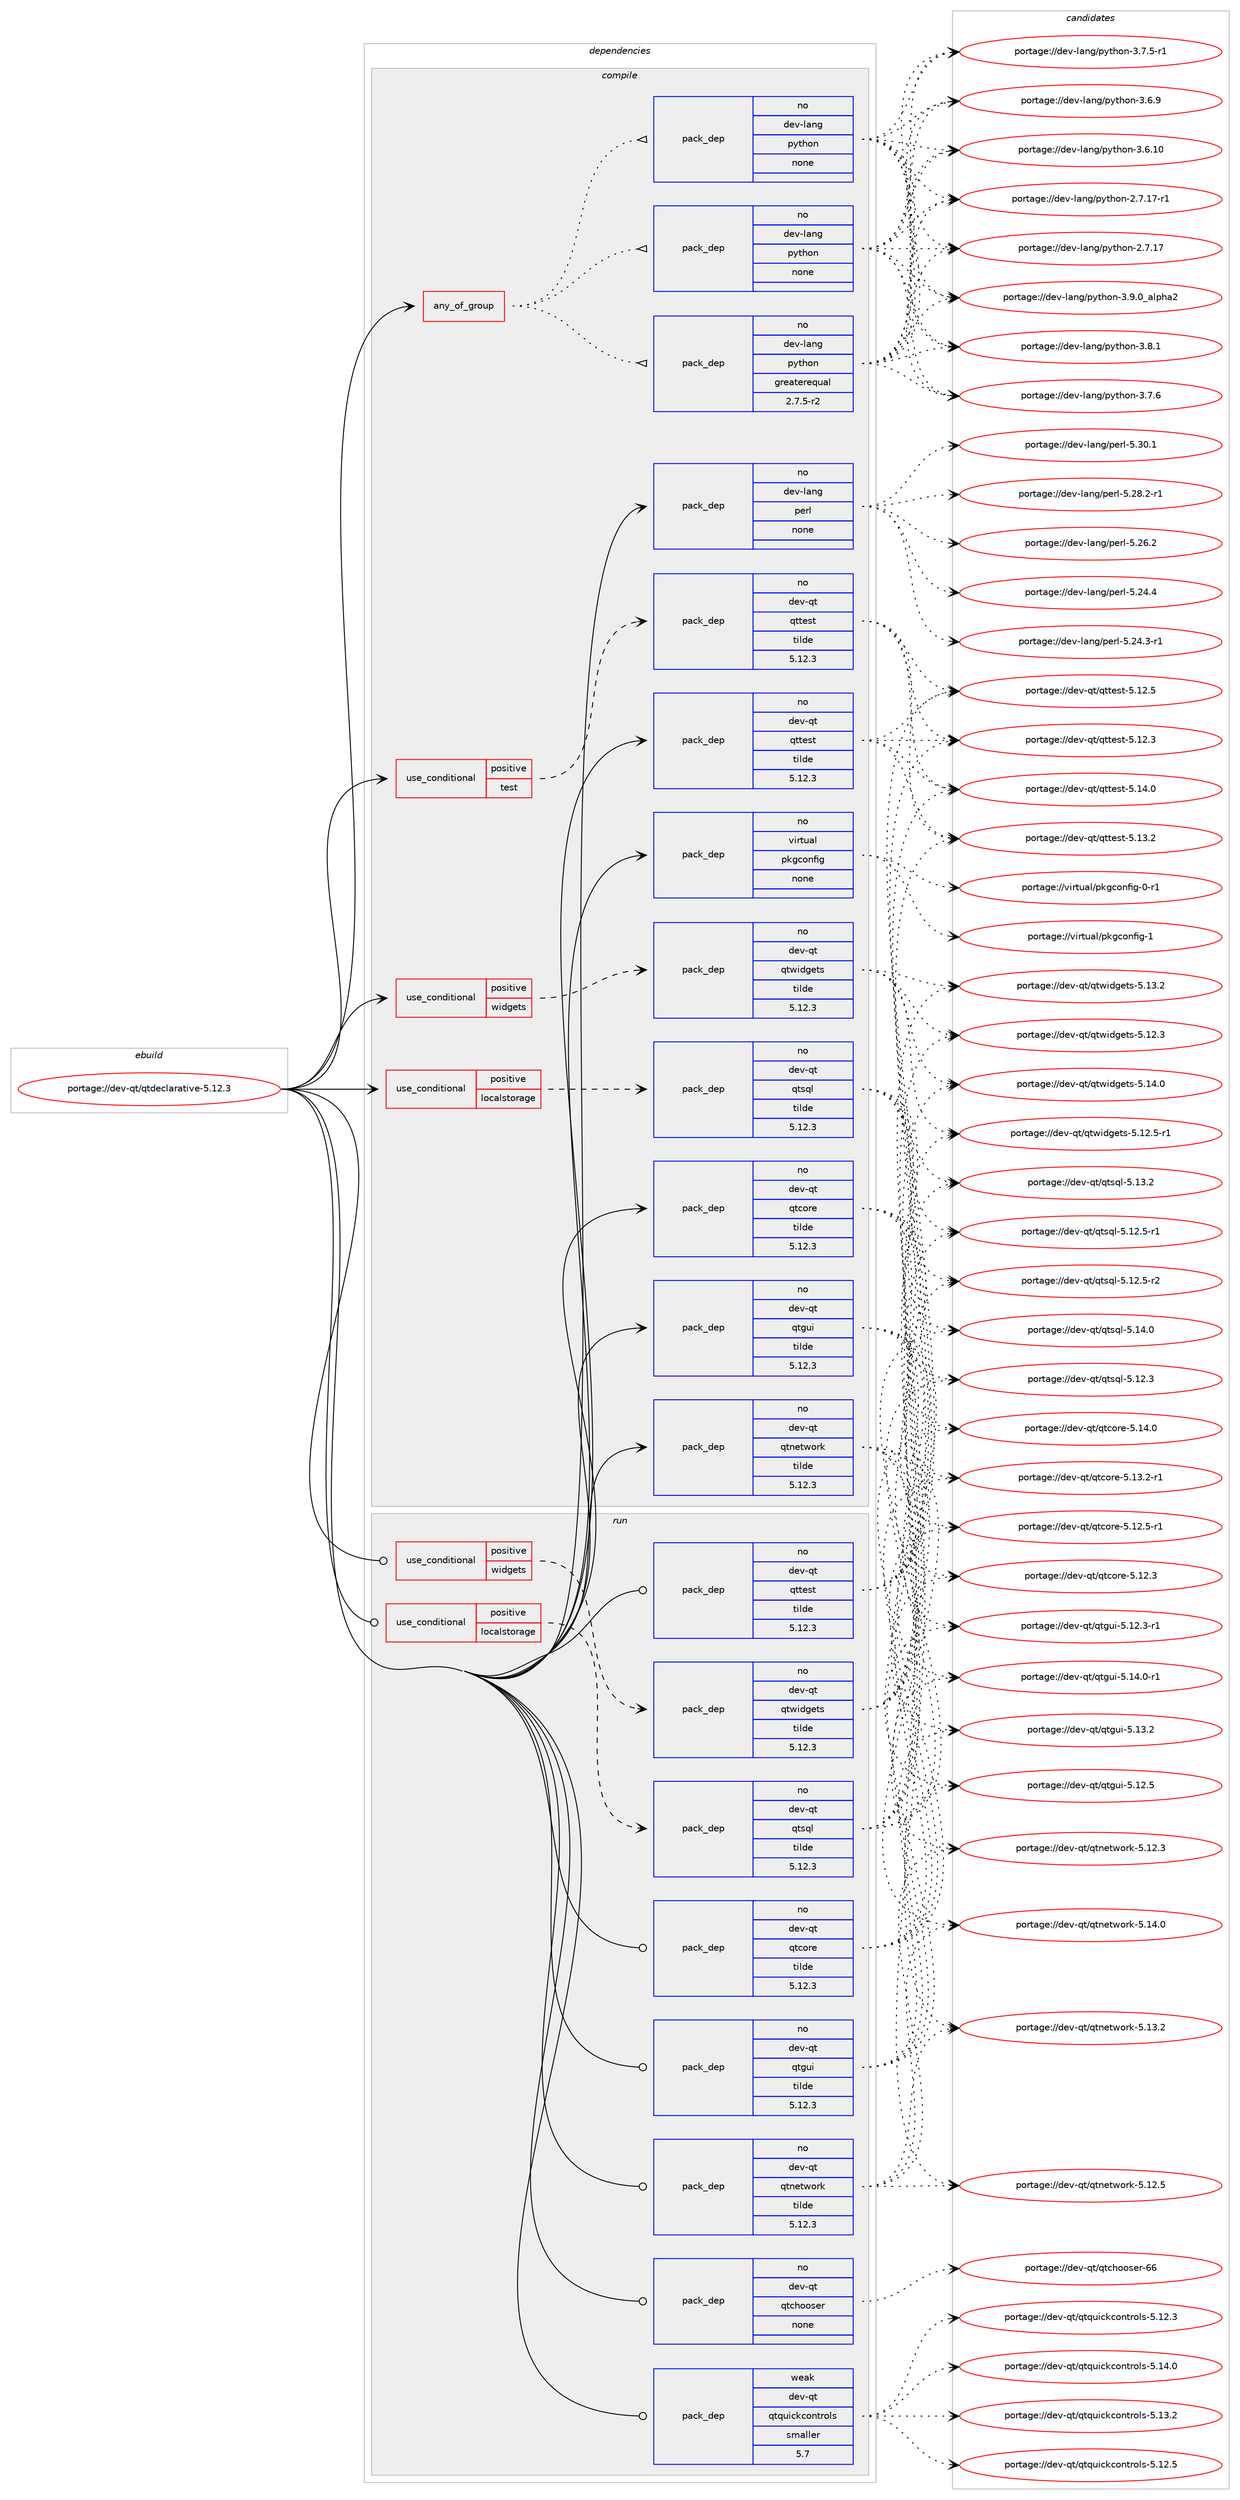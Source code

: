 digraph prolog {

# *************
# Graph options
# *************

newrank=true;
concentrate=true;
compound=true;
graph [rankdir=LR,fontname=Helvetica,fontsize=10,ranksep=1.5];#, ranksep=2.5, nodesep=0.2];
edge  [arrowhead=vee];
node  [fontname=Helvetica,fontsize=10];

# **********
# The ebuild
# **********

subgraph cluster_leftcol {
color=gray;
label=<<i>ebuild</i>>;
id [label="portage://dev-qt/qtdeclarative-5.12.3", color=red, width=4, href="../dev-qt/qtdeclarative-5.12.3.svg"];
}

# ****************
# The dependencies
# ****************

subgraph cluster_midcol {
color=gray;
label=<<i>dependencies</i>>;
subgraph cluster_compile {
fillcolor="#eeeeee";
style=filled;
label=<<i>compile</i>>;
subgraph any4675 {
dependency415017 [label=<<TABLE BORDER="0" CELLBORDER="1" CELLSPACING="0" CELLPADDING="4"><TR><TD CELLPADDING="10">any_of_group</TD></TR></TABLE>>, shape=none, color=red];subgraph pack307338 {
dependency415018 [label=<<TABLE BORDER="0" CELLBORDER="1" CELLSPACING="0" CELLPADDING="4" WIDTH="220"><TR><TD ROWSPAN="6" CELLPADDING="30">pack_dep</TD></TR><TR><TD WIDTH="110">no</TD></TR><TR><TD>dev-lang</TD></TR><TR><TD>python</TD></TR><TR><TD>none</TD></TR><TR><TD></TD></TR></TABLE>>, shape=none, color=blue];
}
dependency415017:e -> dependency415018:w [weight=20,style="dotted",arrowhead="oinv"];
subgraph pack307339 {
dependency415019 [label=<<TABLE BORDER="0" CELLBORDER="1" CELLSPACING="0" CELLPADDING="4" WIDTH="220"><TR><TD ROWSPAN="6" CELLPADDING="30">pack_dep</TD></TR><TR><TD WIDTH="110">no</TD></TR><TR><TD>dev-lang</TD></TR><TR><TD>python</TD></TR><TR><TD>none</TD></TR><TR><TD></TD></TR></TABLE>>, shape=none, color=blue];
}
dependency415017:e -> dependency415019:w [weight=20,style="dotted",arrowhead="oinv"];
subgraph pack307340 {
dependency415020 [label=<<TABLE BORDER="0" CELLBORDER="1" CELLSPACING="0" CELLPADDING="4" WIDTH="220"><TR><TD ROWSPAN="6" CELLPADDING="30">pack_dep</TD></TR><TR><TD WIDTH="110">no</TD></TR><TR><TD>dev-lang</TD></TR><TR><TD>python</TD></TR><TR><TD>greaterequal</TD></TR><TR><TD>2.7.5-r2</TD></TR></TABLE>>, shape=none, color=blue];
}
dependency415017:e -> dependency415020:w [weight=20,style="dotted",arrowhead="oinv"];
}
id:e -> dependency415017:w [weight=20,style="solid",arrowhead="vee"];
subgraph cond102800 {
dependency415021 [label=<<TABLE BORDER="0" CELLBORDER="1" CELLSPACING="0" CELLPADDING="4"><TR><TD ROWSPAN="3" CELLPADDING="10">use_conditional</TD></TR><TR><TD>positive</TD></TR><TR><TD>localstorage</TD></TR></TABLE>>, shape=none, color=red];
subgraph pack307341 {
dependency415022 [label=<<TABLE BORDER="0" CELLBORDER="1" CELLSPACING="0" CELLPADDING="4" WIDTH="220"><TR><TD ROWSPAN="6" CELLPADDING="30">pack_dep</TD></TR><TR><TD WIDTH="110">no</TD></TR><TR><TD>dev-qt</TD></TR><TR><TD>qtsql</TD></TR><TR><TD>tilde</TD></TR><TR><TD>5.12.3</TD></TR></TABLE>>, shape=none, color=blue];
}
dependency415021:e -> dependency415022:w [weight=20,style="dashed",arrowhead="vee"];
}
id:e -> dependency415021:w [weight=20,style="solid",arrowhead="vee"];
subgraph cond102801 {
dependency415023 [label=<<TABLE BORDER="0" CELLBORDER="1" CELLSPACING="0" CELLPADDING="4"><TR><TD ROWSPAN="3" CELLPADDING="10">use_conditional</TD></TR><TR><TD>positive</TD></TR><TR><TD>test</TD></TR></TABLE>>, shape=none, color=red];
subgraph pack307342 {
dependency415024 [label=<<TABLE BORDER="0" CELLBORDER="1" CELLSPACING="0" CELLPADDING="4" WIDTH="220"><TR><TD ROWSPAN="6" CELLPADDING="30">pack_dep</TD></TR><TR><TD WIDTH="110">no</TD></TR><TR><TD>dev-qt</TD></TR><TR><TD>qttest</TD></TR><TR><TD>tilde</TD></TR><TR><TD>5.12.3</TD></TR></TABLE>>, shape=none, color=blue];
}
dependency415023:e -> dependency415024:w [weight=20,style="dashed",arrowhead="vee"];
}
id:e -> dependency415023:w [weight=20,style="solid",arrowhead="vee"];
subgraph cond102802 {
dependency415025 [label=<<TABLE BORDER="0" CELLBORDER="1" CELLSPACING="0" CELLPADDING="4"><TR><TD ROWSPAN="3" CELLPADDING="10">use_conditional</TD></TR><TR><TD>positive</TD></TR><TR><TD>widgets</TD></TR></TABLE>>, shape=none, color=red];
subgraph pack307343 {
dependency415026 [label=<<TABLE BORDER="0" CELLBORDER="1" CELLSPACING="0" CELLPADDING="4" WIDTH="220"><TR><TD ROWSPAN="6" CELLPADDING="30">pack_dep</TD></TR><TR><TD WIDTH="110">no</TD></TR><TR><TD>dev-qt</TD></TR><TR><TD>qtwidgets</TD></TR><TR><TD>tilde</TD></TR><TR><TD>5.12.3</TD></TR></TABLE>>, shape=none, color=blue];
}
dependency415025:e -> dependency415026:w [weight=20,style="dashed",arrowhead="vee"];
}
id:e -> dependency415025:w [weight=20,style="solid",arrowhead="vee"];
subgraph pack307344 {
dependency415027 [label=<<TABLE BORDER="0" CELLBORDER="1" CELLSPACING="0" CELLPADDING="4" WIDTH="220"><TR><TD ROWSPAN="6" CELLPADDING="30">pack_dep</TD></TR><TR><TD WIDTH="110">no</TD></TR><TR><TD>dev-lang</TD></TR><TR><TD>perl</TD></TR><TR><TD>none</TD></TR><TR><TD></TD></TR></TABLE>>, shape=none, color=blue];
}
id:e -> dependency415027:w [weight=20,style="solid",arrowhead="vee"];
subgraph pack307345 {
dependency415028 [label=<<TABLE BORDER="0" CELLBORDER="1" CELLSPACING="0" CELLPADDING="4" WIDTH="220"><TR><TD ROWSPAN="6" CELLPADDING="30">pack_dep</TD></TR><TR><TD WIDTH="110">no</TD></TR><TR><TD>dev-qt</TD></TR><TR><TD>qtcore</TD></TR><TR><TD>tilde</TD></TR><TR><TD>5.12.3</TD></TR></TABLE>>, shape=none, color=blue];
}
id:e -> dependency415028:w [weight=20,style="solid",arrowhead="vee"];
subgraph pack307346 {
dependency415029 [label=<<TABLE BORDER="0" CELLBORDER="1" CELLSPACING="0" CELLPADDING="4" WIDTH="220"><TR><TD ROWSPAN="6" CELLPADDING="30">pack_dep</TD></TR><TR><TD WIDTH="110">no</TD></TR><TR><TD>dev-qt</TD></TR><TR><TD>qtgui</TD></TR><TR><TD>tilde</TD></TR><TR><TD>5.12.3</TD></TR></TABLE>>, shape=none, color=blue];
}
id:e -> dependency415029:w [weight=20,style="solid",arrowhead="vee"];
subgraph pack307347 {
dependency415030 [label=<<TABLE BORDER="0" CELLBORDER="1" CELLSPACING="0" CELLPADDING="4" WIDTH="220"><TR><TD ROWSPAN="6" CELLPADDING="30">pack_dep</TD></TR><TR><TD WIDTH="110">no</TD></TR><TR><TD>dev-qt</TD></TR><TR><TD>qtnetwork</TD></TR><TR><TD>tilde</TD></TR><TR><TD>5.12.3</TD></TR></TABLE>>, shape=none, color=blue];
}
id:e -> dependency415030:w [weight=20,style="solid",arrowhead="vee"];
subgraph pack307348 {
dependency415031 [label=<<TABLE BORDER="0" CELLBORDER="1" CELLSPACING="0" CELLPADDING="4" WIDTH="220"><TR><TD ROWSPAN="6" CELLPADDING="30">pack_dep</TD></TR><TR><TD WIDTH="110">no</TD></TR><TR><TD>dev-qt</TD></TR><TR><TD>qttest</TD></TR><TR><TD>tilde</TD></TR><TR><TD>5.12.3</TD></TR></TABLE>>, shape=none, color=blue];
}
id:e -> dependency415031:w [weight=20,style="solid",arrowhead="vee"];
subgraph pack307349 {
dependency415032 [label=<<TABLE BORDER="0" CELLBORDER="1" CELLSPACING="0" CELLPADDING="4" WIDTH="220"><TR><TD ROWSPAN="6" CELLPADDING="30">pack_dep</TD></TR><TR><TD WIDTH="110">no</TD></TR><TR><TD>virtual</TD></TR><TR><TD>pkgconfig</TD></TR><TR><TD>none</TD></TR><TR><TD></TD></TR></TABLE>>, shape=none, color=blue];
}
id:e -> dependency415032:w [weight=20,style="solid",arrowhead="vee"];
}
subgraph cluster_compileandrun {
fillcolor="#eeeeee";
style=filled;
label=<<i>compile and run</i>>;
}
subgraph cluster_run {
fillcolor="#eeeeee";
style=filled;
label=<<i>run</i>>;
subgraph cond102803 {
dependency415033 [label=<<TABLE BORDER="0" CELLBORDER="1" CELLSPACING="0" CELLPADDING="4"><TR><TD ROWSPAN="3" CELLPADDING="10">use_conditional</TD></TR><TR><TD>positive</TD></TR><TR><TD>localstorage</TD></TR></TABLE>>, shape=none, color=red];
subgraph pack307350 {
dependency415034 [label=<<TABLE BORDER="0" CELLBORDER="1" CELLSPACING="0" CELLPADDING="4" WIDTH="220"><TR><TD ROWSPAN="6" CELLPADDING="30">pack_dep</TD></TR><TR><TD WIDTH="110">no</TD></TR><TR><TD>dev-qt</TD></TR><TR><TD>qtsql</TD></TR><TR><TD>tilde</TD></TR><TR><TD>5.12.3</TD></TR></TABLE>>, shape=none, color=blue];
}
dependency415033:e -> dependency415034:w [weight=20,style="dashed",arrowhead="vee"];
}
id:e -> dependency415033:w [weight=20,style="solid",arrowhead="odot"];
subgraph cond102804 {
dependency415035 [label=<<TABLE BORDER="0" CELLBORDER="1" CELLSPACING="0" CELLPADDING="4"><TR><TD ROWSPAN="3" CELLPADDING="10">use_conditional</TD></TR><TR><TD>positive</TD></TR><TR><TD>widgets</TD></TR></TABLE>>, shape=none, color=red];
subgraph pack307351 {
dependency415036 [label=<<TABLE BORDER="0" CELLBORDER="1" CELLSPACING="0" CELLPADDING="4" WIDTH="220"><TR><TD ROWSPAN="6" CELLPADDING="30">pack_dep</TD></TR><TR><TD WIDTH="110">no</TD></TR><TR><TD>dev-qt</TD></TR><TR><TD>qtwidgets</TD></TR><TR><TD>tilde</TD></TR><TR><TD>5.12.3</TD></TR></TABLE>>, shape=none, color=blue];
}
dependency415035:e -> dependency415036:w [weight=20,style="dashed",arrowhead="vee"];
}
id:e -> dependency415035:w [weight=20,style="solid",arrowhead="odot"];
subgraph pack307352 {
dependency415037 [label=<<TABLE BORDER="0" CELLBORDER="1" CELLSPACING="0" CELLPADDING="4" WIDTH="220"><TR><TD ROWSPAN="6" CELLPADDING="30">pack_dep</TD></TR><TR><TD WIDTH="110">no</TD></TR><TR><TD>dev-qt</TD></TR><TR><TD>qtchooser</TD></TR><TR><TD>none</TD></TR><TR><TD></TD></TR></TABLE>>, shape=none, color=blue];
}
id:e -> dependency415037:w [weight=20,style="solid",arrowhead="odot"];
subgraph pack307353 {
dependency415038 [label=<<TABLE BORDER="0" CELLBORDER="1" CELLSPACING="0" CELLPADDING="4" WIDTH="220"><TR><TD ROWSPAN="6" CELLPADDING="30">pack_dep</TD></TR><TR><TD WIDTH="110">no</TD></TR><TR><TD>dev-qt</TD></TR><TR><TD>qtcore</TD></TR><TR><TD>tilde</TD></TR><TR><TD>5.12.3</TD></TR></TABLE>>, shape=none, color=blue];
}
id:e -> dependency415038:w [weight=20,style="solid",arrowhead="odot"];
subgraph pack307354 {
dependency415039 [label=<<TABLE BORDER="0" CELLBORDER="1" CELLSPACING="0" CELLPADDING="4" WIDTH="220"><TR><TD ROWSPAN="6" CELLPADDING="30">pack_dep</TD></TR><TR><TD WIDTH="110">no</TD></TR><TR><TD>dev-qt</TD></TR><TR><TD>qtgui</TD></TR><TR><TD>tilde</TD></TR><TR><TD>5.12.3</TD></TR></TABLE>>, shape=none, color=blue];
}
id:e -> dependency415039:w [weight=20,style="solid",arrowhead="odot"];
subgraph pack307355 {
dependency415040 [label=<<TABLE BORDER="0" CELLBORDER="1" CELLSPACING="0" CELLPADDING="4" WIDTH="220"><TR><TD ROWSPAN="6" CELLPADDING="30">pack_dep</TD></TR><TR><TD WIDTH="110">no</TD></TR><TR><TD>dev-qt</TD></TR><TR><TD>qtnetwork</TD></TR><TR><TD>tilde</TD></TR><TR><TD>5.12.3</TD></TR></TABLE>>, shape=none, color=blue];
}
id:e -> dependency415040:w [weight=20,style="solid",arrowhead="odot"];
subgraph pack307356 {
dependency415041 [label=<<TABLE BORDER="0" CELLBORDER="1" CELLSPACING="0" CELLPADDING="4" WIDTH="220"><TR><TD ROWSPAN="6" CELLPADDING="30">pack_dep</TD></TR><TR><TD WIDTH="110">no</TD></TR><TR><TD>dev-qt</TD></TR><TR><TD>qttest</TD></TR><TR><TD>tilde</TD></TR><TR><TD>5.12.3</TD></TR></TABLE>>, shape=none, color=blue];
}
id:e -> dependency415041:w [weight=20,style="solid",arrowhead="odot"];
subgraph pack307357 {
dependency415042 [label=<<TABLE BORDER="0" CELLBORDER="1" CELLSPACING="0" CELLPADDING="4" WIDTH="220"><TR><TD ROWSPAN="6" CELLPADDING="30">pack_dep</TD></TR><TR><TD WIDTH="110">weak</TD></TR><TR><TD>dev-qt</TD></TR><TR><TD>qtquickcontrols</TD></TR><TR><TD>smaller</TD></TR><TR><TD>5.7</TD></TR></TABLE>>, shape=none, color=blue];
}
id:e -> dependency415042:w [weight=20,style="solid",arrowhead="odot"];
}
}

# **************
# The candidates
# **************

subgraph cluster_choices {
rank=same;
color=gray;
label=<<i>candidates</i>>;

subgraph choice307338 {
color=black;
nodesep=1;
choice10010111845108971101034711212111610411111045514657464895971081121049750 [label="portage://dev-lang/python-3.9.0_alpha2", color=red, width=4,href="../dev-lang/python-3.9.0_alpha2.svg"];
choice100101118451089711010347112121116104111110455146564649 [label="portage://dev-lang/python-3.8.1", color=red, width=4,href="../dev-lang/python-3.8.1.svg"];
choice100101118451089711010347112121116104111110455146554654 [label="portage://dev-lang/python-3.7.6", color=red, width=4,href="../dev-lang/python-3.7.6.svg"];
choice1001011184510897110103471121211161041111104551465546534511449 [label="portage://dev-lang/python-3.7.5-r1", color=red, width=4,href="../dev-lang/python-3.7.5-r1.svg"];
choice100101118451089711010347112121116104111110455146544657 [label="portage://dev-lang/python-3.6.9", color=red, width=4,href="../dev-lang/python-3.6.9.svg"];
choice10010111845108971101034711212111610411111045514654464948 [label="portage://dev-lang/python-3.6.10", color=red, width=4,href="../dev-lang/python-3.6.10.svg"];
choice100101118451089711010347112121116104111110455046554649554511449 [label="portage://dev-lang/python-2.7.17-r1", color=red, width=4,href="../dev-lang/python-2.7.17-r1.svg"];
choice10010111845108971101034711212111610411111045504655464955 [label="portage://dev-lang/python-2.7.17", color=red, width=4,href="../dev-lang/python-2.7.17.svg"];
dependency415018:e -> choice10010111845108971101034711212111610411111045514657464895971081121049750:w [style=dotted,weight="100"];
dependency415018:e -> choice100101118451089711010347112121116104111110455146564649:w [style=dotted,weight="100"];
dependency415018:e -> choice100101118451089711010347112121116104111110455146554654:w [style=dotted,weight="100"];
dependency415018:e -> choice1001011184510897110103471121211161041111104551465546534511449:w [style=dotted,weight="100"];
dependency415018:e -> choice100101118451089711010347112121116104111110455146544657:w [style=dotted,weight="100"];
dependency415018:e -> choice10010111845108971101034711212111610411111045514654464948:w [style=dotted,weight="100"];
dependency415018:e -> choice100101118451089711010347112121116104111110455046554649554511449:w [style=dotted,weight="100"];
dependency415018:e -> choice10010111845108971101034711212111610411111045504655464955:w [style=dotted,weight="100"];
}
subgraph choice307339 {
color=black;
nodesep=1;
choice10010111845108971101034711212111610411111045514657464895971081121049750 [label="portage://dev-lang/python-3.9.0_alpha2", color=red, width=4,href="../dev-lang/python-3.9.0_alpha2.svg"];
choice100101118451089711010347112121116104111110455146564649 [label="portage://dev-lang/python-3.8.1", color=red, width=4,href="../dev-lang/python-3.8.1.svg"];
choice100101118451089711010347112121116104111110455146554654 [label="portage://dev-lang/python-3.7.6", color=red, width=4,href="../dev-lang/python-3.7.6.svg"];
choice1001011184510897110103471121211161041111104551465546534511449 [label="portage://dev-lang/python-3.7.5-r1", color=red, width=4,href="../dev-lang/python-3.7.5-r1.svg"];
choice100101118451089711010347112121116104111110455146544657 [label="portage://dev-lang/python-3.6.9", color=red, width=4,href="../dev-lang/python-3.6.9.svg"];
choice10010111845108971101034711212111610411111045514654464948 [label="portage://dev-lang/python-3.6.10", color=red, width=4,href="../dev-lang/python-3.6.10.svg"];
choice100101118451089711010347112121116104111110455046554649554511449 [label="portage://dev-lang/python-2.7.17-r1", color=red, width=4,href="../dev-lang/python-2.7.17-r1.svg"];
choice10010111845108971101034711212111610411111045504655464955 [label="portage://dev-lang/python-2.7.17", color=red, width=4,href="../dev-lang/python-2.7.17.svg"];
dependency415019:e -> choice10010111845108971101034711212111610411111045514657464895971081121049750:w [style=dotted,weight="100"];
dependency415019:e -> choice100101118451089711010347112121116104111110455146564649:w [style=dotted,weight="100"];
dependency415019:e -> choice100101118451089711010347112121116104111110455146554654:w [style=dotted,weight="100"];
dependency415019:e -> choice1001011184510897110103471121211161041111104551465546534511449:w [style=dotted,weight="100"];
dependency415019:e -> choice100101118451089711010347112121116104111110455146544657:w [style=dotted,weight="100"];
dependency415019:e -> choice10010111845108971101034711212111610411111045514654464948:w [style=dotted,weight="100"];
dependency415019:e -> choice100101118451089711010347112121116104111110455046554649554511449:w [style=dotted,weight="100"];
dependency415019:e -> choice10010111845108971101034711212111610411111045504655464955:w [style=dotted,weight="100"];
}
subgraph choice307340 {
color=black;
nodesep=1;
choice10010111845108971101034711212111610411111045514657464895971081121049750 [label="portage://dev-lang/python-3.9.0_alpha2", color=red, width=4,href="../dev-lang/python-3.9.0_alpha2.svg"];
choice100101118451089711010347112121116104111110455146564649 [label="portage://dev-lang/python-3.8.1", color=red, width=4,href="../dev-lang/python-3.8.1.svg"];
choice100101118451089711010347112121116104111110455146554654 [label="portage://dev-lang/python-3.7.6", color=red, width=4,href="../dev-lang/python-3.7.6.svg"];
choice1001011184510897110103471121211161041111104551465546534511449 [label="portage://dev-lang/python-3.7.5-r1", color=red, width=4,href="../dev-lang/python-3.7.5-r1.svg"];
choice100101118451089711010347112121116104111110455146544657 [label="portage://dev-lang/python-3.6.9", color=red, width=4,href="../dev-lang/python-3.6.9.svg"];
choice10010111845108971101034711212111610411111045514654464948 [label="portage://dev-lang/python-3.6.10", color=red, width=4,href="../dev-lang/python-3.6.10.svg"];
choice100101118451089711010347112121116104111110455046554649554511449 [label="portage://dev-lang/python-2.7.17-r1", color=red, width=4,href="../dev-lang/python-2.7.17-r1.svg"];
choice10010111845108971101034711212111610411111045504655464955 [label="portage://dev-lang/python-2.7.17", color=red, width=4,href="../dev-lang/python-2.7.17.svg"];
dependency415020:e -> choice10010111845108971101034711212111610411111045514657464895971081121049750:w [style=dotted,weight="100"];
dependency415020:e -> choice100101118451089711010347112121116104111110455146564649:w [style=dotted,weight="100"];
dependency415020:e -> choice100101118451089711010347112121116104111110455146554654:w [style=dotted,weight="100"];
dependency415020:e -> choice1001011184510897110103471121211161041111104551465546534511449:w [style=dotted,weight="100"];
dependency415020:e -> choice100101118451089711010347112121116104111110455146544657:w [style=dotted,weight="100"];
dependency415020:e -> choice10010111845108971101034711212111610411111045514654464948:w [style=dotted,weight="100"];
dependency415020:e -> choice100101118451089711010347112121116104111110455046554649554511449:w [style=dotted,weight="100"];
dependency415020:e -> choice10010111845108971101034711212111610411111045504655464955:w [style=dotted,weight="100"];
}
subgraph choice307341 {
color=black;
nodesep=1;
choice100101118451131164711311611511310845534649524648 [label="portage://dev-qt/qtsql-5.14.0", color=red, width=4,href="../dev-qt/qtsql-5.14.0.svg"];
choice100101118451131164711311611511310845534649514650 [label="portage://dev-qt/qtsql-5.13.2", color=red, width=4,href="../dev-qt/qtsql-5.13.2.svg"];
choice1001011184511311647113116115113108455346495046534511450 [label="portage://dev-qt/qtsql-5.12.5-r2", color=red, width=4,href="../dev-qt/qtsql-5.12.5-r2.svg"];
choice1001011184511311647113116115113108455346495046534511449 [label="portage://dev-qt/qtsql-5.12.5-r1", color=red, width=4,href="../dev-qt/qtsql-5.12.5-r1.svg"];
choice100101118451131164711311611511310845534649504651 [label="portage://dev-qt/qtsql-5.12.3", color=red, width=4,href="../dev-qt/qtsql-5.12.3.svg"];
dependency415022:e -> choice100101118451131164711311611511310845534649524648:w [style=dotted,weight="100"];
dependency415022:e -> choice100101118451131164711311611511310845534649514650:w [style=dotted,weight="100"];
dependency415022:e -> choice1001011184511311647113116115113108455346495046534511450:w [style=dotted,weight="100"];
dependency415022:e -> choice1001011184511311647113116115113108455346495046534511449:w [style=dotted,weight="100"];
dependency415022:e -> choice100101118451131164711311611511310845534649504651:w [style=dotted,weight="100"];
}
subgraph choice307342 {
color=black;
nodesep=1;
choice100101118451131164711311611610111511645534649524648 [label="portage://dev-qt/qttest-5.14.0", color=red, width=4,href="../dev-qt/qttest-5.14.0.svg"];
choice100101118451131164711311611610111511645534649514650 [label="portage://dev-qt/qttest-5.13.2", color=red, width=4,href="../dev-qt/qttest-5.13.2.svg"];
choice100101118451131164711311611610111511645534649504653 [label="portage://dev-qt/qttest-5.12.5", color=red, width=4,href="../dev-qt/qttest-5.12.5.svg"];
choice100101118451131164711311611610111511645534649504651 [label="portage://dev-qt/qttest-5.12.3", color=red, width=4,href="../dev-qt/qttest-5.12.3.svg"];
dependency415024:e -> choice100101118451131164711311611610111511645534649524648:w [style=dotted,weight="100"];
dependency415024:e -> choice100101118451131164711311611610111511645534649514650:w [style=dotted,weight="100"];
dependency415024:e -> choice100101118451131164711311611610111511645534649504653:w [style=dotted,weight="100"];
dependency415024:e -> choice100101118451131164711311611610111511645534649504651:w [style=dotted,weight="100"];
}
subgraph choice307343 {
color=black;
nodesep=1;
choice100101118451131164711311611910510010310111611545534649524648 [label="portage://dev-qt/qtwidgets-5.14.0", color=red, width=4,href="../dev-qt/qtwidgets-5.14.0.svg"];
choice100101118451131164711311611910510010310111611545534649514650 [label="portage://dev-qt/qtwidgets-5.13.2", color=red, width=4,href="../dev-qt/qtwidgets-5.13.2.svg"];
choice1001011184511311647113116119105100103101116115455346495046534511449 [label="portage://dev-qt/qtwidgets-5.12.5-r1", color=red, width=4,href="../dev-qt/qtwidgets-5.12.5-r1.svg"];
choice100101118451131164711311611910510010310111611545534649504651 [label="portage://dev-qt/qtwidgets-5.12.3", color=red, width=4,href="../dev-qt/qtwidgets-5.12.3.svg"];
dependency415026:e -> choice100101118451131164711311611910510010310111611545534649524648:w [style=dotted,weight="100"];
dependency415026:e -> choice100101118451131164711311611910510010310111611545534649514650:w [style=dotted,weight="100"];
dependency415026:e -> choice1001011184511311647113116119105100103101116115455346495046534511449:w [style=dotted,weight="100"];
dependency415026:e -> choice100101118451131164711311611910510010310111611545534649504651:w [style=dotted,weight="100"];
}
subgraph choice307344 {
color=black;
nodesep=1;
choice10010111845108971101034711210111410845534651484649 [label="portage://dev-lang/perl-5.30.1", color=red, width=4,href="../dev-lang/perl-5.30.1.svg"];
choice100101118451089711010347112101114108455346505646504511449 [label="portage://dev-lang/perl-5.28.2-r1", color=red, width=4,href="../dev-lang/perl-5.28.2-r1.svg"];
choice10010111845108971101034711210111410845534650544650 [label="portage://dev-lang/perl-5.26.2", color=red, width=4,href="../dev-lang/perl-5.26.2.svg"];
choice10010111845108971101034711210111410845534650524652 [label="portage://dev-lang/perl-5.24.4", color=red, width=4,href="../dev-lang/perl-5.24.4.svg"];
choice100101118451089711010347112101114108455346505246514511449 [label="portage://dev-lang/perl-5.24.3-r1", color=red, width=4,href="../dev-lang/perl-5.24.3-r1.svg"];
dependency415027:e -> choice10010111845108971101034711210111410845534651484649:w [style=dotted,weight="100"];
dependency415027:e -> choice100101118451089711010347112101114108455346505646504511449:w [style=dotted,weight="100"];
dependency415027:e -> choice10010111845108971101034711210111410845534650544650:w [style=dotted,weight="100"];
dependency415027:e -> choice10010111845108971101034711210111410845534650524652:w [style=dotted,weight="100"];
dependency415027:e -> choice100101118451089711010347112101114108455346505246514511449:w [style=dotted,weight="100"];
}
subgraph choice307345 {
color=black;
nodesep=1;
choice10010111845113116471131169911111410145534649524648 [label="portage://dev-qt/qtcore-5.14.0", color=red, width=4,href="../dev-qt/qtcore-5.14.0.svg"];
choice100101118451131164711311699111114101455346495146504511449 [label="portage://dev-qt/qtcore-5.13.2-r1", color=red, width=4,href="../dev-qt/qtcore-5.13.2-r1.svg"];
choice100101118451131164711311699111114101455346495046534511449 [label="portage://dev-qt/qtcore-5.12.5-r1", color=red, width=4,href="../dev-qt/qtcore-5.12.5-r1.svg"];
choice10010111845113116471131169911111410145534649504651 [label="portage://dev-qt/qtcore-5.12.3", color=red, width=4,href="../dev-qt/qtcore-5.12.3.svg"];
dependency415028:e -> choice10010111845113116471131169911111410145534649524648:w [style=dotted,weight="100"];
dependency415028:e -> choice100101118451131164711311699111114101455346495146504511449:w [style=dotted,weight="100"];
dependency415028:e -> choice100101118451131164711311699111114101455346495046534511449:w [style=dotted,weight="100"];
dependency415028:e -> choice10010111845113116471131169911111410145534649504651:w [style=dotted,weight="100"];
}
subgraph choice307346 {
color=black;
nodesep=1;
choice1001011184511311647113116103117105455346495246484511449 [label="portage://dev-qt/qtgui-5.14.0-r1", color=red, width=4,href="../dev-qt/qtgui-5.14.0-r1.svg"];
choice100101118451131164711311610311710545534649514650 [label="portage://dev-qt/qtgui-5.13.2", color=red, width=4,href="../dev-qt/qtgui-5.13.2.svg"];
choice100101118451131164711311610311710545534649504653 [label="portage://dev-qt/qtgui-5.12.5", color=red, width=4,href="../dev-qt/qtgui-5.12.5.svg"];
choice1001011184511311647113116103117105455346495046514511449 [label="portage://dev-qt/qtgui-5.12.3-r1", color=red, width=4,href="../dev-qt/qtgui-5.12.3-r1.svg"];
dependency415029:e -> choice1001011184511311647113116103117105455346495246484511449:w [style=dotted,weight="100"];
dependency415029:e -> choice100101118451131164711311610311710545534649514650:w [style=dotted,weight="100"];
dependency415029:e -> choice100101118451131164711311610311710545534649504653:w [style=dotted,weight="100"];
dependency415029:e -> choice1001011184511311647113116103117105455346495046514511449:w [style=dotted,weight="100"];
}
subgraph choice307347 {
color=black;
nodesep=1;
choice100101118451131164711311611010111611911111410745534649524648 [label="portage://dev-qt/qtnetwork-5.14.0", color=red, width=4,href="../dev-qt/qtnetwork-5.14.0.svg"];
choice100101118451131164711311611010111611911111410745534649514650 [label="portage://dev-qt/qtnetwork-5.13.2", color=red, width=4,href="../dev-qt/qtnetwork-5.13.2.svg"];
choice100101118451131164711311611010111611911111410745534649504653 [label="portage://dev-qt/qtnetwork-5.12.5", color=red, width=4,href="../dev-qt/qtnetwork-5.12.5.svg"];
choice100101118451131164711311611010111611911111410745534649504651 [label="portage://dev-qt/qtnetwork-5.12.3", color=red, width=4,href="../dev-qt/qtnetwork-5.12.3.svg"];
dependency415030:e -> choice100101118451131164711311611010111611911111410745534649524648:w [style=dotted,weight="100"];
dependency415030:e -> choice100101118451131164711311611010111611911111410745534649514650:w [style=dotted,weight="100"];
dependency415030:e -> choice100101118451131164711311611010111611911111410745534649504653:w [style=dotted,weight="100"];
dependency415030:e -> choice100101118451131164711311611010111611911111410745534649504651:w [style=dotted,weight="100"];
}
subgraph choice307348 {
color=black;
nodesep=1;
choice100101118451131164711311611610111511645534649524648 [label="portage://dev-qt/qttest-5.14.0", color=red, width=4,href="../dev-qt/qttest-5.14.0.svg"];
choice100101118451131164711311611610111511645534649514650 [label="portage://dev-qt/qttest-5.13.2", color=red, width=4,href="../dev-qt/qttest-5.13.2.svg"];
choice100101118451131164711311611610111511645534649504653 [label="portage://dev-qt/qttest-5.12.5", color=red, width=4,href="../dev-qt/qttest-5.12.5.svg"];
choice100101118451131164711311611610111511645534649504651 [label="portage://dev-qt/qttest-5.12.3", color=red, width=4,href="../dev-qt/qttest-5.12.3.svg"];
dependency415031:e -> choice100101118451131164711311611610111511645534649524648:w [style=dotted,weight="100"];
dependency415031:e -> choice100101118451131164711311611610111511645534649514650:w [style=dotted,weight="100"];
dependency415031:e -> choice100101118451131164711311611610111511645534649504653:w [style=dotted,weight="100"];
dependency415031:e -> choice100101118451131164711311611610111511645534649504651:w [style=dotted,weight="100"];
}
subgraph choice307349 {
color=black;
nodesep=1;
choice1181051141161179710847112107103991111101021051034549 [label="portage://virtual/pkgconfig-1", color=red, width=4,href="../virtual/pkgconfig-1.svg"];
choice11810511411611797108471121071039911111010210510345484511449 [label="portage://virtual/pkgconfig-0-r1", color=red, width=4,href="../virtual/pkgconfig-0-r1.svg"];
dependency415032:e -> choice1181051141161179710847112107103991111101021051034549:w [style=dotted,weight="100"];
dependency415032:e -> choice11810511411611797108471121071039911111010210510345484511449:w [style=dotted,weight="100"];
}
subgraph choice307350 {
color=black;
nodesep=1;
choice100101118451131164711311611511310845534649524648 [label="portage://dev-qt/qtsql-5.14.0", color=red, width=4,href="../dev-qt/qtsql-5.14.0.svg"];
choice100101118451131164711311611511310845534649514650 [label="portage://dev-qt/qtsql-5.13.2", color=red, width=4,href="../dev-qt/qtsql-5.13.2.svg"];
choice1001011184511311647113116115113108455346495046534511450 [label="portage://dev-qt/qtsql-5.12.5-r2", color=red, width=4,href="../dev-qt/qtsql-5.12.5-r2.svg"];
choice1001011184511311647113116115113108455346495046534511449 [label="portage://dev-qt/qtsql-5.12.5-r1", color=red, width=4,href="../dev-qt/qtsql-5.12.5-r1.svg"];
choice100101118451131164711311611511310845534649504651 [label="portage://dev-qt/qtsql-5.12.3", color=red, width=4,href="../dev-qt/qtsql-5.12.3.svg"];
dependency415034:e -> choice100101118451131164711311611511310845534649524648:w [style=dotted,weight="100"];
dependency415034:e -> choice100101118451131164711311611511310845534649514650:w [style=dotted,weight="100"];
dependency415034:e -> choice1001011184511311647113116115113108455346495046534511450:w [style=dotted,weight="100"];
dependency415034:e -> choice1001011184511311647113116115113108455346495046534511449:w [style=dotted,weight="100"];
dependency415034:e -> choice100101118451131164711311611511310845534649504651:w [style=dotted,weight="100"];
}
subgraph choice307351 {
color=black;
nodesep=1;
choice100101118451131164711311611910510010310111611545534649524648 [label="portage://dev-qt/qtwidgets-5.14.0", color=red, width=4,href="../dev-qt/qtwidgets-5.14.0.svg"];
choice100101118451131164711311611910510010310111611545534649514650 [label="portage://dev-qt/qtwidgets-5.13.2", color=red, width=4,href="../dev-qt/qtwidgets-5.13.2.svg"];
choice1001011184511311647113116119105100103101116115455346495046534511449 [label="portage://dev-qt/qtwidgets-5.12.5-r1", color=red, width=4,href="../dev-qt/qtwidgets-5.12.5-r1.svg"];
choice100101118451131164711311611910510010310111611545534649504651 [label="portage://dev-qt/qtwidgets-5.12.3", color=red, width=4,href="../dev-qt/qtwidgets-5.12.3.svg"];
dependency415036:e -> choice100101118451131164711311611910510010310111611545534649524648:w [style=dotted,weight="100"];
dependency415036:e -> choice100101118451131164711311611910510010310111611545534649514650:w [style=dotted,weight="100"];
dependency415036:e -> choice1001011184511311647113116119105100103101116115455346495046534511449:w [style=dotted,weight="100"];
dependency415036:e -> choice100101118451131164711311611910510010310111611545534649504651:w [style=dotted,weight="100"];
}
subgraph choice307352 {
color=black;
nodesep=1;
choice100101118451131164711311699104111111115101114455454 [label="portage://dev-qt/qtchooser-66", color=red, width=4,href="../dev-qt/qtchooser-66.svg"];
dependency415037:e -> choice100101118451131164711311699104111111115101114455454:w [style=dotted,weight="100"];
}
subgraph choice307353 {
color=black;
nodesep=1;
choice10010111845113116471131169911111410145534649524648 [label="portage://dev-qt/qtcore-5.14.0", color=red, width=4,href="../dev-qt/qtcore-5.14.0.svg"];
choice100101118451131164711311699111114101455346495146504511449 [label="portage://dev-qt/qtcore-5.13.2-r1", color=red, width=4,href="../dev-qt/qtcore-5.13.2-r1.svg"];
choice100101118451131164711311699111114101455346495046534511449 [label="portage://dev-qt/qtcore-5.12.5-r1", color=red, width=4,href="../dev-qt/qtcore-5.12.5-r1.svg"];
choice10010111845113116471131169911111410145534649504651 [label="portage://dev-qt/qtcore-5.12.3", color=red, width=4,href="../dev-qt/qtcore-5.12.3.svg"];
dependency415038:e -> choice10010111845113116471131169911111410145534649524648:w [style=dotted,weight="100"];
dependency415038:e -> choice100101118451131164711311699111114101455346495146504511449:w [style=dotted,weight="100"];
dependency415038:e -> choice100101118451131164711311699111114101455346495046534511449:w [style=dotted,weight="100"];
dependency415038:e -> choice10010111845113116471131169911111410145534649504651:w [style=dotted,weight="100"];
}
subgraph choice307354 {
color=black;
nodesep=1;
choice1001011184511311647113116103117105455346495246484511449 [label="portage://dev-qt/qtgui-5.14.0-r1", color=red, width=4,href="../dev-qt/qtgui-5.14.0-r1.svg"];
choice100101118451131164711311610311710545534649514650 [label="portage://dev-qt/qtgui-5.13.2", color=red, width=4,href="../dev-qt/qtgui-5.13.2.svg"];
choice100101118451131164711311610311710545534649504653 [label="portage://dev-qt/qtgui-5.12.5", color=red, width=4,href="../dev-qt/qtgui-5.12.5.svg"];
choice1001011184511311647113116103117105455346495046514511449 [label="portage://dev-qt/qtgui-5.12.3-r1", color=red, width=4,href="../dev-qt/qtgui-5.12.3-r1.svg"];
dependency415039:e -> choice1001011184511311647113116103117105455346495246484511449:w [style=dotted,weight="100"];
dependency415039:e -> choice100101118451131164711311610311710545534649514650:w [style=dotted,weight="100"];
dependency415039:e -> choice100101118451131164711311610311710545534649504653:w [style=dotted,weight="100"];
dependency415039:e -> choice1001011184511311647113116103117105455346495046514511449:w [style=dotted,weight="100"];
}
subgraph choice307355 {
color=black;
nodesep=1;
choice100101118451131164711311611010111611911111410745534649524648 [label="portage://dev-qt/qtnetwork-5.14.0", color=red, width=4,href="../dev-qt/qtnetwork-5.14.0.svg"];
choice100101118451131164711311611010111611911111410745534649514650 [label="portage://dev-qt/qtnetwork-5.13.2", color=red, width=4,href="../dev-qt/qtnetwork-5.13.2.svg"];
choice100101118451131164711311611010111611911111410745534649504653 [label="portage://dev-qt/qtnetwork-5.12.5", color=red, width=4,href="../dev-qt/qtnetwork-5.12.5.svg"];
choice100101118451131164711311611010111611911111410745534649504651 [label="portage://dev-qt/qtnetwork-5.12.3", color=red, width=4,href="../dev-qt/qtnetwork-5.12.3.svg"];
dependency415040:e -> choice100101118451131164711311611010111611911111410745534649524648:w [style=dotted,weight="100"];
dependency415040:e -> choice100101118451131164711311611010111611911111410745534649514650:w [style=dotted,weight="100"];
dependency415040:e -> choice100101118451131164711311611010111611911111410745534649504653:w [style=dotted,weight="100"];
dependency415040:e -> choice100101118451131164711311611010111611911111410745534649504651:w [style=dotted,weight="100"];
}
subgraph choice307356 {
color=black;
nodesep=1;
choice100101118451131164711311611610111511645534649524648 [label="portage://dev-qt/qttest-5.14.0", color=red, width=4,href="../dev-qt/qttest-5.14.0.svg"];
choice100101118451131164711311611610111511645534649514650 [label="portage://dev-qt/qttest-5.13.2", color=red, width=4,href="../dev-qt/qttest-5.13.2.svg"];
choice100101118451131164711311611610111511645534649504653 [label="portage://dev-qt/qttest-5.12.5", color=red, width=4,href="../dev-qt/qttest-5.12.5.svg"];
choice100101118451131164711311611610111511645534649504651 [label="portage://dev-qt/qttest-5.12.3", color=red, width=4,href="../dev-qt/qttest-5.12.3.svg"];
dependency415041:e -> choice100101118451131164711311611610111511645534649524648:w [style=dotted,weight="100"];
dependency415041:e -> choice100101118451131164711311611610111511645534649514650:w [style=dotted,weight="100"];
dependency415041:e -> choice100101118451131164711311611610111511645534649504653:w [style=dotted,weight="100"];
dependency415041:e -> choice100101118451131164711311611610111511645534649504651:w [style=dotted,weight="100"];
}
subgraph choice307357 {
color=black;
nodesep=1;
choice1001011184511311647113116113117105991079911111011611411110811545534649524648 [label="portage://dev-qt/qtquickcontrols-5.14.0", color=red, width=4,href="../dev-qt/qtquickcontrols-5.14.0.svg"];
choice1001011184511311647113116113117105991079911111011611411110811545534649514650 [label="portage://dev-qt/qtquickcontrols-5.13.2", color=red, width=4,href="../dev-qt/qtquickcontrols-5.13.2.svg"];
choice1001011184511311647113116113117105991079911111011611411110811545534649504653 [label="portage://dev-qt/qtquickcontrols-5.12.5", color=red, width=4,href="../dev-qt/qtquickcontrols-5.12.5.svg"];
choice1001011184511311647113116113117105991079911111011611411110811545534649504651 [label="portage://dev-qt/qtquickcontrols-5.12.3", color=red, width=4,href="../dev-qt/qtquickcontrols-5.12.3.svg"];
dependency415042:e -> choice1001011184511311647113116113117105991079911111011611411110811545534649524648:w [style=dotted,weight="100"];
dependency415042:e -> choice1001011184511311647113116113117105991079911111011611411110811545534649514650:w [style=dotted,weight="100"];
dependency415042:e -> choice1001011184511311647113116113117105991079911111011611411110811545534649504653:w [style=dotted,weight="100"];
dependency415042:e -> choice1001011184511311647113116113117105991079911111011611411110811545534649504651:w [style=dotted,weight="100"];
}
}

}
